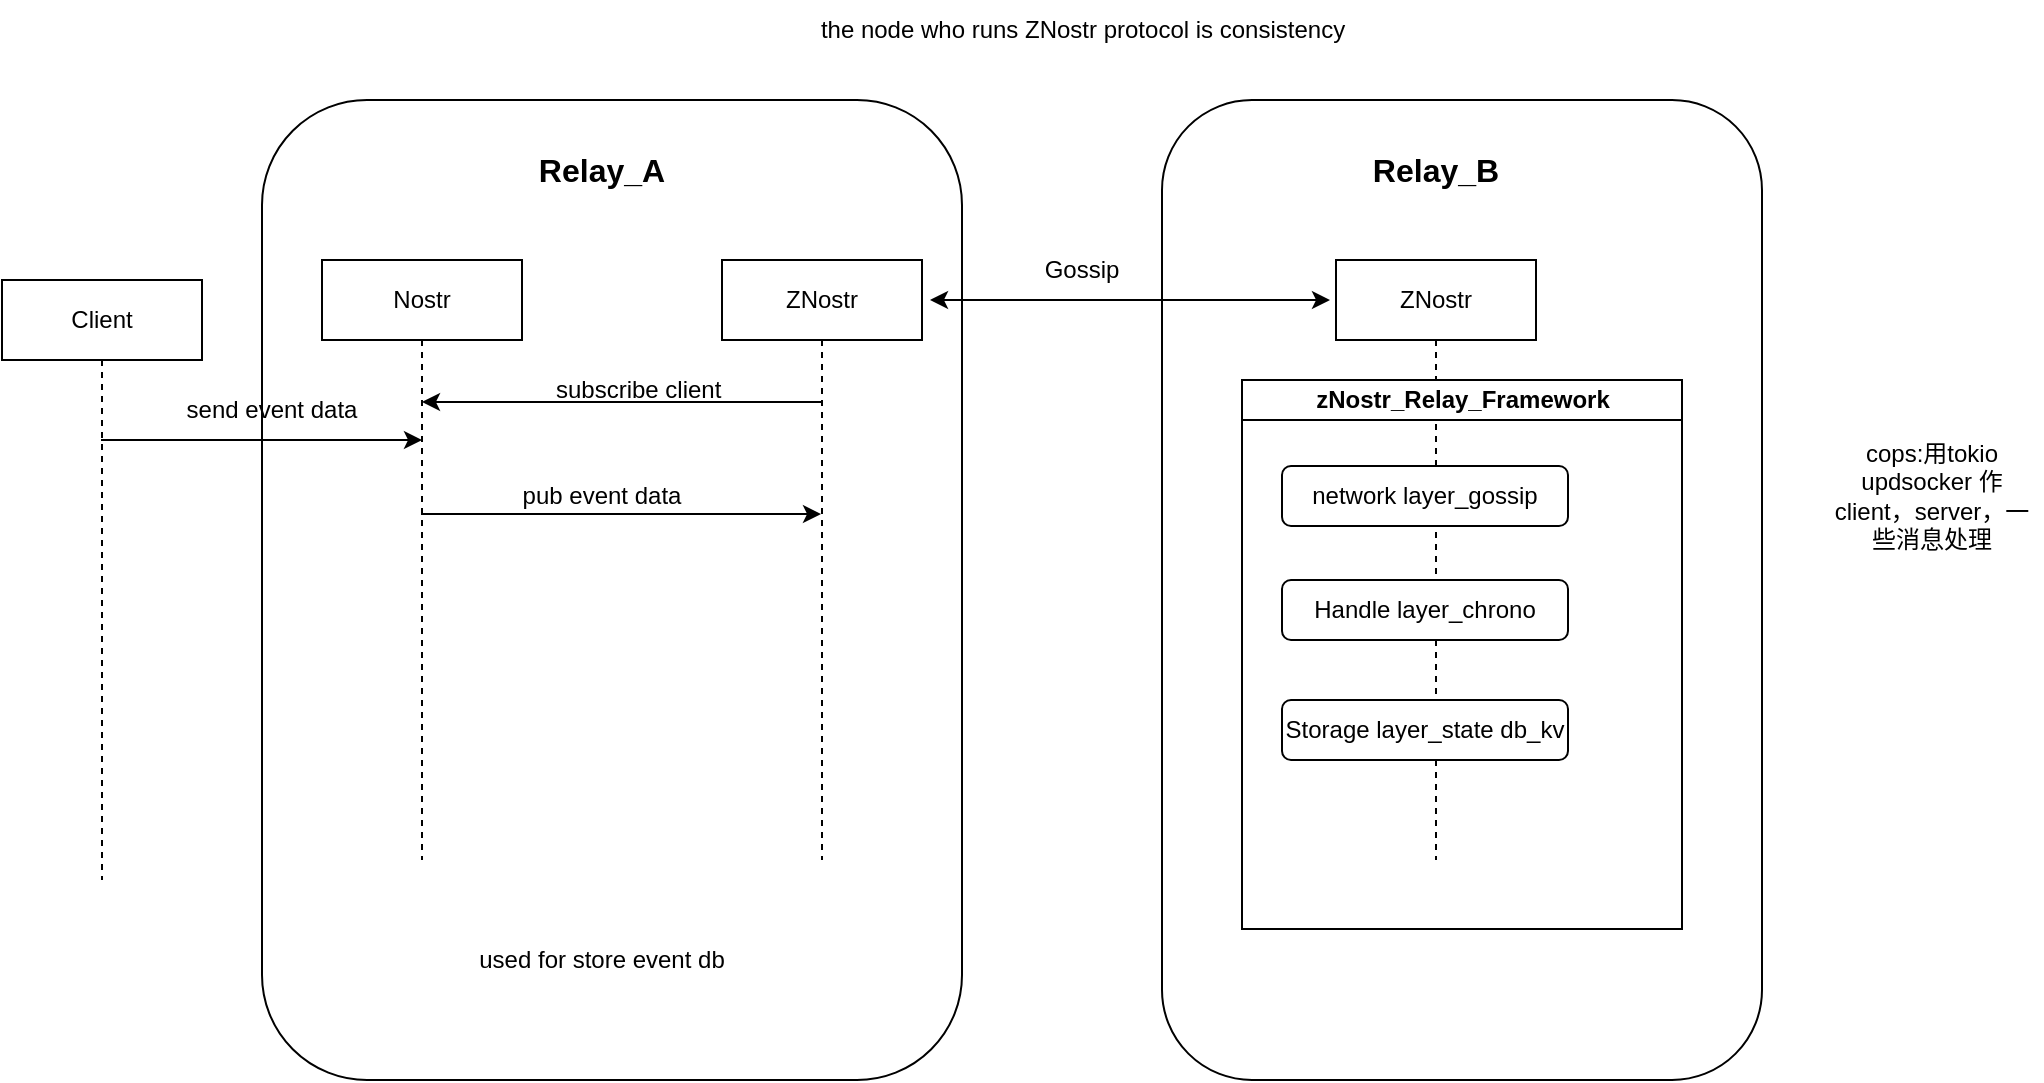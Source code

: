 <mxfile version="22.1.21" type="github">
  <diagram name="Page-1" id="2YBvvXClWsGukQMizWep">
    <mxGraphModel dx="1308" dy="833" grid="1" gridSize="10" guides="1" tooltips="1" connect="1" arrows="1" fold="1" page="1" pageScale="1" pageWidth="2000" pageHeight="2000" math="0" shadow="0">
      <root>
        <mxCell id="0" />
        <mxCell id="1" parent="0" />
        <mxCell id="95igaDQyrnbgRM2Dg2hY-4" value="" style="rounded=1;whiteSpace=wrap;html=1;" vertex="1" parent="1">
          <mxGeometry x="150" y="90" width="350" height="490" as="geometry" />
        </mxCell>
        <mxCell id="95igaDQyrnbgRM2Dg2hY-5" value="&lt;font style=&quot;font-size: 16px;&quot;&gt;Relay_A&lt;/font&gt;" style="text;html=1;strokeColor=none;fillColor=none;align=center;verticalAlign=middle;whiteSpace=wrap;rounded=0;fontStyle=1" vertex="1" parent="1">
          <mxGeometry x="290" y="110" width="60" height="30" as="geometry" />
        </mxCell>
        <mxCell id="95igaDQyrnbgRM2Dg2hY-23" style="edgeStyle=orthogonalEdgeStyle;rounded=0;orthogonalLoop=1;jettySize=auto;html=1;curved=0;" edge="1" parent="1">
          <mxGeometry relative="1" as="geometry">
            <mxPoint x="229.5" y="297" as="sourcePoint" />
            <mxPoint x="429.5" y="297" as="targetPoint" />
          </mxGeometry>
        </mxCell>
        <mxCell id="95igaDQyrnbgRM2Dg2hY-6" value="Nostr" style="shape=umlLifeline;perimeter=lifelinePerimeter;whiteSpace=wrap;html=1;container=1;dropTarget=0;collapsible=0;recursiveResize=0;outlineConnect=0;portConstraint=eastwest;newEdgeStyle={&quot;curved&quot;:0,&quot;rounded&quot;:0};" vertex="1" parent="1">
          <mxGeometry x="180" y="170" width="100" height="300" as="geometry" />
        </mxCell>
        <mxCell id="95igaDQyrnbgRM2Dg2hY-19" style="edgeStyle=orthogonalEdgeStyle;rounded=0;orthogonalLoop=1;jettySize=auto;html=1;curved=0;" edge="1" parent="1">
          <mxGeometry relative="1" as="geometry">
            <mxPoint x="429.5" y="241" as="sourcePoint" />
            <mxPoint x="230" y="241" as="targetPoint" />
          </mxGeometry>
        </mxCell>
        <mxCell id="95igaDQyrnbgRM2Dg2hY-7" value="ZNostr" style="shape=umlLifeline;perimeter=lifelinePerimeter;whiteSpace=wrap;html=1;container=1;dropTarget=0;collapsible=0;recursiveResize=0;outlineConnect=0;portConstraint=eastwest;newEdgeStyle={&quot;curved&quot;:0,&quot;rounded&quot;:0};" vertex="1" parent="1">
          <mxGeometry x="380" y="170" width="100" height="300" as="geometry" />
        </mxCell>
        <mxCell id="95igaDQyrnbgRM2Dg2hY-12" style="edgeStyle=orthogonalEdgeStyle;rounded=0;orthogonalLoop=1;jettySize=auto;html=1;curved=0;" edge="1" parent="1">
          <mxGeometry relative="1" as="geometry">
            <mxPoint x="69.5" y="260" as="sourcePoint" />
            <mxPoint x="230" y="260" as="targetPoint" />
          </mxGeometry>
        </mxCell>
        <mxCell id="95igaDQyrnbgRM2Dg2hY-8" value="Client" style="shape=umlLifeline;perimeter=lifelinePerimeter;whiteSpace=wrap;html=1;container=1;dropTarget=0;collapsible=0;recursiveResize=0;outlineConnect=0;portConstraint=eastwest;newEdgeStyle={&quot;curved&quot;:0,&quot;rounded&quot;:0};" vertex="1" parent="1">
          <mxGeometry x="20" y="180" width="100" height="300" as="geometry" />
        </mxCell>
        <mxCell id="95igaDQyrnbgRM2Dg2hY-9" value="" style="rounded=1;whiteSpace=wrap;html=1;" vertex="1" parent="1">
          <mxGeometry x="600" y="90" width="300" height="490" as="geometry" />
        </mxCell>
        <mxCell id="95igaDQyrnbgRM2Dg2hY-10" value="&lt;font style=&quot;font-size: 16px;&quot;&gt;Relay_B&lt;/font&gt;" style="text;html=1;strokeColor=none;fillColor=none;align=center;verticalAlign=middle;whiteSpace=wrap;rounded=0;fontStyle=1" vertex="1" parent="1">
          <mxGeometry x="707" y="110" width="60" height="30" as="geometry" />
        </mxCell>
        <mxCell id="95igaDQyrnbgRM2Dg2hY-14" value="send event data" style="text;html=1;strokeColor=none;fillColor=none;align=center;verticalAlign=middle;whiteSpace=wrap;rounded=0;" vertex="1" parent="1">
          <mxGeometry x="110" y="230" width="90" height="30" as="geometry" />
        </mxCell>
        <mxCell id="95igaDQyrnbgRM2Dg2hY-21" value="subscribe client&amp;nbsp;" style="text;html=1;strokeColor=none;fillColor=none;align=center;verticalAlign=middle;whiteSpace=wrap;rounded=0;" vertex="1" parent="1">
          <mxGeometry x="275" y="220" width="130" height="30" as="geometry" />
        </mxCell>
        <mxCell id="95igaDQyrnbgRM2Dg2hY-24" value="pub event data" style="text;html=1;strokeColor=none;fillColor=none;align=center;verticalAlign=middle;whiteSpace=wrap;rounded=0;" vertex="1" parent="1">
          <mxGeometry x="275" y="273" width="90" height="30" as="geometry" />
        </mxCell>
        <mxCell id="95igaDQyrnbgRM2Dg2hY-26" value="ZNostr" style="shape=umlLifeline;perimeter=lifelinePerimeter;whiteSpace=wrap;html=1;container=1;dropTarget=0;collapsible=0;recursiveResize=0;outlineConnect=0;portConstraint=eastwest;newEdgeStyle={&quot;curved&quot;:0,&quot;rounded&quot;:0};" vertex="1" parent="1">
          <mxGeometry x="687" y="170" width="100" height="300" as="geometry" />
        </mxCell>
        <mxCell id="95igaDQyrnbgRM2Dg2hY-28" value="" style="endArrow=classic;startArrow=classic;html=1;rounded=0;" edge="1" parent="1">
          <mxGeometry width="50" height="50" relative="1" as="geometry">
            <mxPoint x="484" y="190" as="sourcePoint" />
            <mxPoint x="684" y="190" as="targetPoint" />
          </mxGeometry>
        </mxCell>
        <mxCell id="95igaDQyrnbgRM2Dg2hY-29" value="Gossip" style="text;html=1;strokeColor=none;fillColor=none;align=center;verticalAlign=middle;whiteSpace=wrap;rounded=0;" vertex="1" parent="1">
          <mxGeometry x="530" y="160" width="60" height="30" as="geometry" />
        </mxCell>
        <mxCell id="95igaDQyrnbgRM2Dg2hY-31" value="zNostr_Relay_Framework" style="swimlane;html=1;startSize=20;horizontal=1;containerType=tree;glass=0;" vertex="1" parent="1">
          <mxGeometry x="640" y="230" width="220" height="274.5" as="geometry" />
        </mxCell>
        <mxCell id="95igaDQyrnbgRM2Dg2hY-32" value="network layer_gossip" style="rounded=1;whiteSpace=wrap;html=1;" vertex="1" parent="95igaDQyrnbgRM2Dg2hY-31">
          <mxGeometry x="20" y="43" width="143" height="30" as="geometry" />
        </mxCell>
        <mxCell id="95igaDQyrnbgRM2Dg2hY-34" value="Handle layer_chrono" style="rounded=1;whiteSpace=wrap;html=1;" vertex="1" parent="1">
          <mxGeometry x="660" y="330" width="143" height="30" as="geometry" />
        </mxCell>
        <mxCell id="95igaDQyrnbgRM2Dg2hY-35" value="Storage layer_state db_kv" style="rounded=1;whiteSpace=wrap;html=1;" vertex="1" parent="1">
          <mxGeometry x="660" y="390" width="143" height="30" as="geometry" />
        </mxCell>
        <mxCell id="95igaDQyrnbgRM2Dg2hY-36" value="used for store event db" style="text;html=1;strokeColor=none;fillColor=none;align=center;verticalAlign=middle;whiteSpace=wrap;rounded=0;" vertex="1" parent="1">
          <mxGeometry x="245" y="504.5" width="150" height="30" as="geometry" />
        </mxCell>
        <mxCell id="95igaDQyrnbgRM2Dg2hY-37" value="the node who runs ZNostr protocol is consistency" style="text;html=1;strokeColor=none;fillColor=none;align=center;verticalAlign=middle;whiteSpace=wrap;rounded=0;" vertex="1" parent="1">
          <mxGeometry x="402.5" y="40" width="315" height="30" as="geometry" />
        </mxCell>
        <mxCell id="95igaDQyrnbgRM2Dg2hY-38" value="cops:用tokio updsocker 作client，server，一些消息处理" style="text;html=1;strokeColor=none;fillColor=none;align=center;verticalAlign=middle;whiteSpace=wrap;rounded=0;" vertex="1" parent="1">
          <mxGeometry x="930" y="231.5" width="110" height="113" as="geometry" />
        </mxCell>
      </root>
    </mxGraphModel>
  </diagram>
</mxfile>
